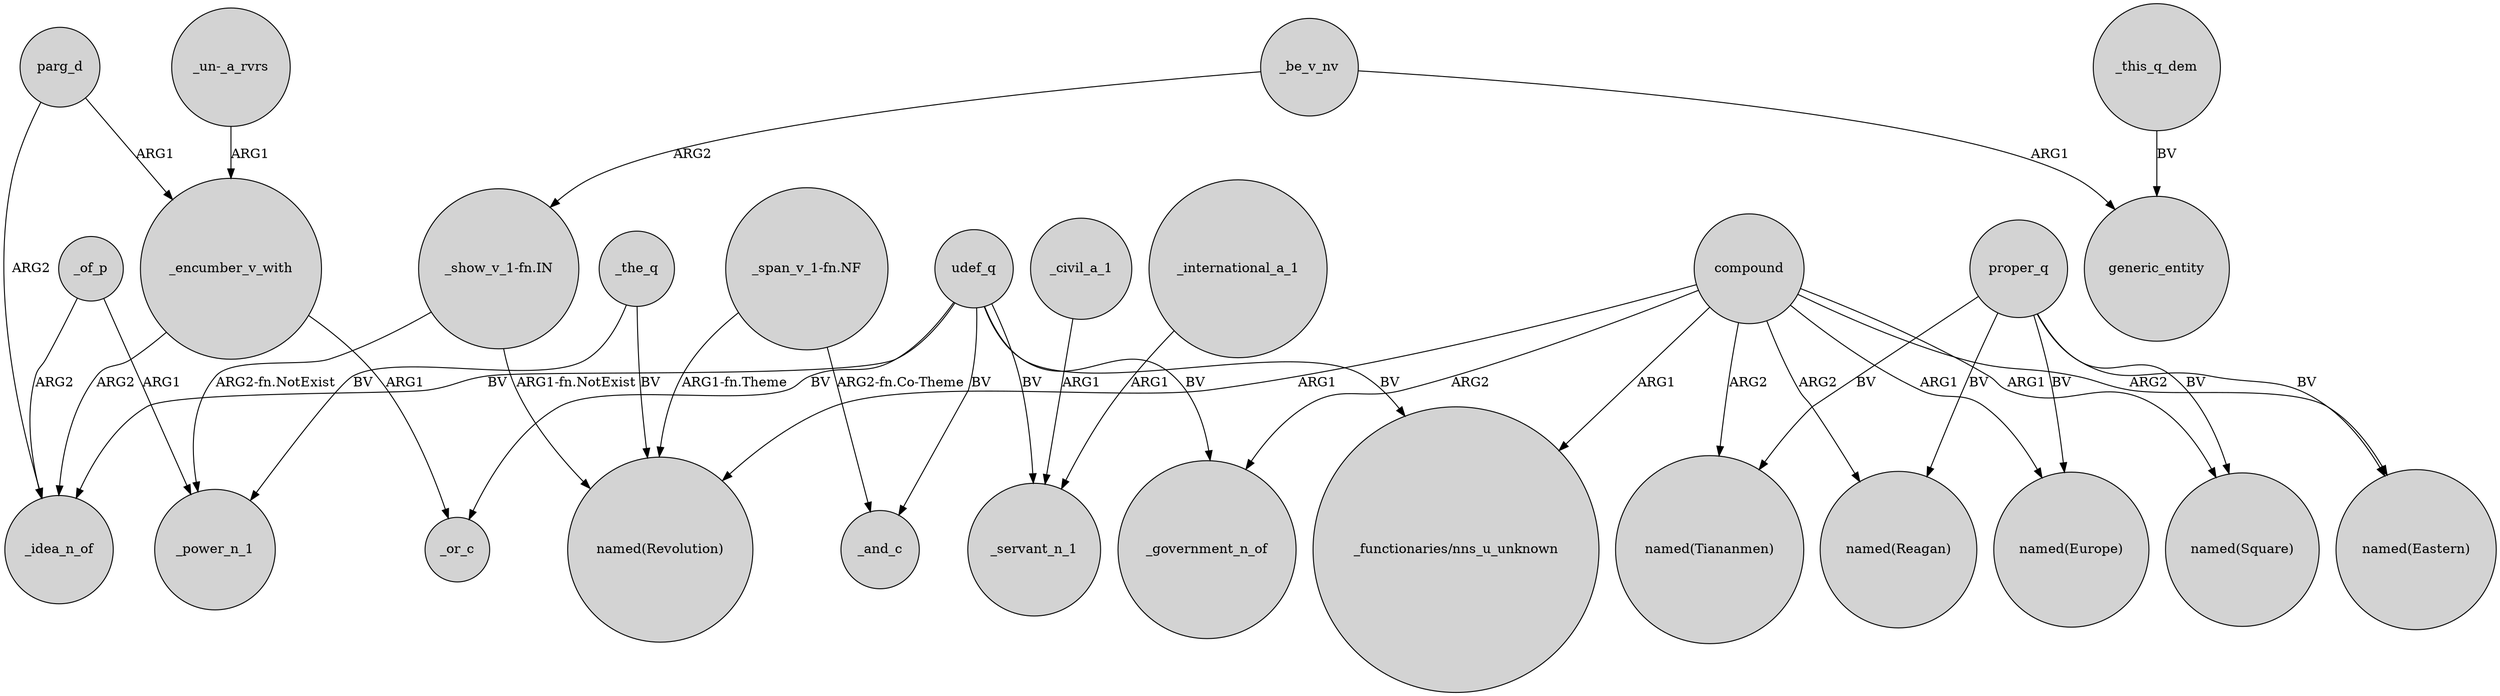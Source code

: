 digraph {
	node [shape=circle style=filled]
	parg_d -> _encumber_v_with [label=ARG1]
	_the_q -> "named(Revolution)" [label=BV]
	_the_q -> _power_n_1 [label=BV]
	_of_p -> _idea_n_of [label=ARG2]
	udef_q -> _servant_n_1 [label=BV]
	udef_q -> "_functionaries/nns_u_unknown" [label=BV]
	compound -> _government_n_of [label=ARG2]
	"_span_v_1-fn.NF" -> _and_c [label="ARG2-fn.Co-Theme"]
	udef_q -> _government_n_of [label=BV]
	udef_q -> _idea_n_of [label=BV]
	compound -> "named(Revolution)" [label=ARG1]
	compound -> "named(Tiananmen)" [label=ARG2]
	compound -> "_functionaries/nns_u_unknown" [label=ARG1]
	compound -> "named(Eastern)" [label=ARG2]
	_civil_a_1 -> _servant_n_1 [label=ARG1]
	"_show_v_1-fn.IN" -> _power_n_1 [label="ARG2-fn.NotExist"]
	parg_d -> _idea_n_of [label=ARG2]
	udef_q -> _or_c [label=BV]
	_of_p -> _power_n_1 [label=ARG1]
	_encumber_v_with -> _or_c [label=ARG1]
	proper_q -> "named(Eastern)" [label=BV]
	_be_v_nv -> "_show_v_1-fn.IN" [label=ARG2]
	compound -> "named(Europe)" [label=ARG1]
	"_show_v_1-fn.IN" -> "named(Revolution)" [label="ARG1-fn.NotExist"]
	_this_q_dem -> generic_entity [label=BV]
	compound -> "named(Square)" [label=ARG1]
	proper_q -> "named(Europe)" [label=BV]
	_international_a_1 -> _servant_n_1 [label=ARG1]
	proper_q -> "named(Square)" [label=BV]
	proper_q -> "named(Reagan)" [label=BV]
	compound -> "named(Reagan)" [label=ARG2]
	"_un-_a_rvrs" -> _encumber_v_with [label=ARG1]
	"_span_v_1-fn.NF" -> "named(Revolution)" [label="ARG1-fn.Theme"]
	proper_q -> "named(Tiananmen)" [label=BV]
	_be_v_nv -> generic_entity [label=ARG1]
	_encumber_v_with -> _idea_n_of [label=ARG2]
	udef_q -> _and_c [label=BV]
}
